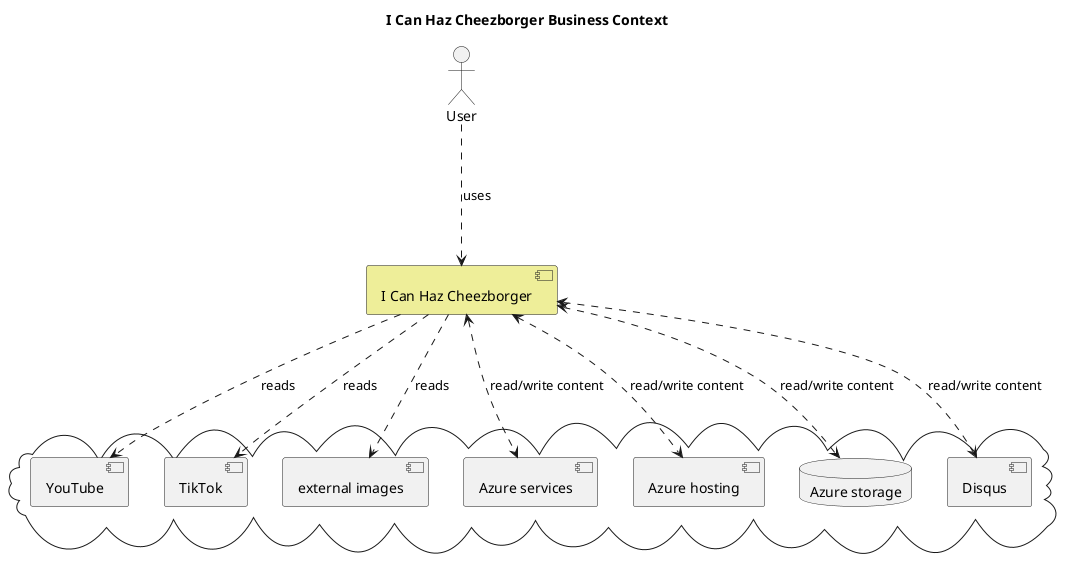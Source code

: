 @startuml
title I Can Haz Cheezborger Business Context

:User: as user

[I Can Haz Cheezborger] as core #eeee99

cloud {
[YouTube] as youtube
[TikTok] as tiktok
[external images] as internet
[Azure services] as azureService
[Azure hosting] as azureHost
database "Azure storage" as azureData
[Disqus] as disqus
}

user -.-> core : uses

core -.-> youtube : reads
core -.-> tiktok : reads
core -.-> internet : reads

core <-.-> azureService : read/write content
core <-.-> azureHost : read/write content
core <-.-> azureData : read/write content
core <-.-> disqus : read/write content

@enduml
